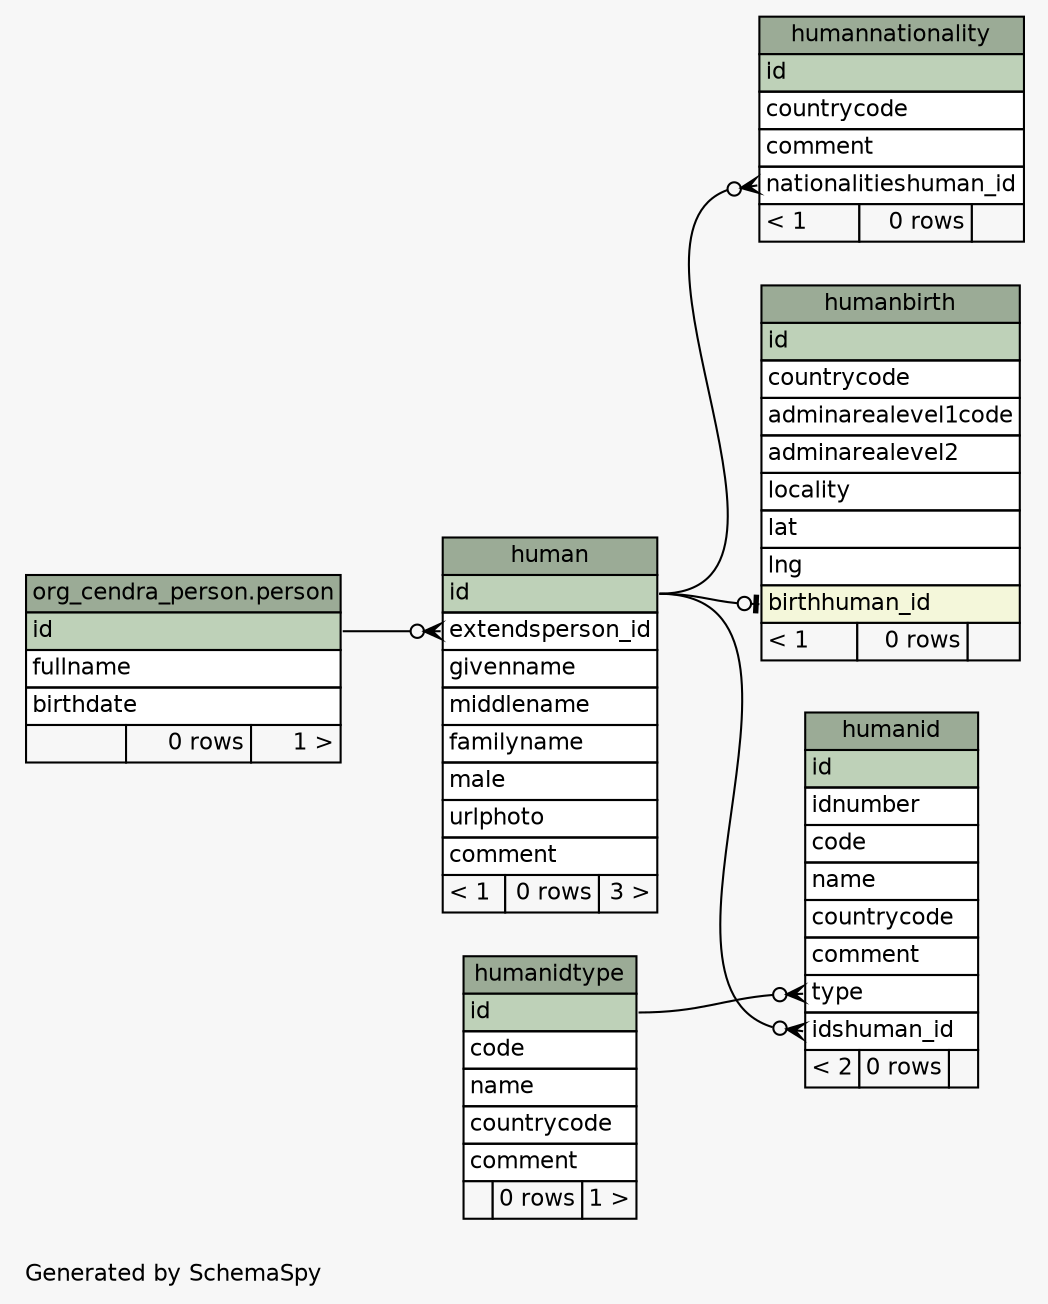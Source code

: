 // dot 2.38.0 on Windows 10 10.0
// SchemaSpy rev 590
digraph "largeRelationshipsDiagram" {
  graph [
    rankdir="RL"
    bgcolor="#f7f7f7"
    label="\nGenerated by SchemaSpy"
    labeljust="l"
    nodesep="0.18"
    ranksep="0.46"
    fontname="Helvetica"
    fontsize="11"
  ];
  node [
    fontname="Helvetica"
    fontsize="11"
    shape="plaintext"
  ];
  edge [
    arrowsize="0.8"
  ];
  "human" [
    label=<
    <TABLE BORDER="0" CELLBORDER="1" CELLSPACING="0" BGCOLOR="#ffffff">
      <TR><TD COLSPAN="3" BGCOLOR="#9bab96" ALIGN="CENTER">human</TD></TR>
      <TR><TD PORT="id" COLSPAN="3" BGCOLOR="#bed1b8" ALIGN="LEFT">id</TD></TR>
      <TR><TD PORT="extendsperson_id" COLSPAN="3" ALIGN="LEFT">extendsperson_id</TD></TR>
      <TR><TD PORT="givenname" COLSPAN="3" ALIGN="LEFT">givenname</TD></TR>
      <TR><TD PORT="middlename" COLSPAN="3" ALIGN="LEFT">middlename</TD></TR>
      <TR><TD PORT="familyname" COLSPAN="3" ALIGN="LEFT">familyname</TD></TR>
      <TR><TD PORT="male" COLSPAN="3" ALIGN="LEFT">male</TD></TR>
      <TR><TD PORT="urlphoto" COLSPAN="3" ALIGN="LEFT">urlphoto</TD></TR>
      <TR><TD PORT="comment" COLSPAN="3" ALIGN="LEFT">comment</TD></TR>
      <TR><TD ALIGN="LEFT" BGCOLOR="#f7f7f7">&lt; 1</TD><TD ALIGN="RIGHT" BGCOLOR="#f7f7f7">0 rows</TD><TD ALIGN="RIGHT" BGCOLOR="#f7f7f7">3 &gt;</TD></TR>
    </TABLE>>
    URL="tables/human.html"
    tooltip="human"
  ];
  "humanbirth" [
    label=<
    <TABLE BORDER="0" CELLBORDER="1" CELLSPACING="0" BGCOLOR="#ffffff">
      <TR><TD COLSPAN="3" BGCOLOR="#9bab96" ALIGN="CENTER">humanbirth</TD></TR>
      <TR><TD PORT="id" COLSPAN="3" BGCOLOR="#bed1b8" ALIGN="LEFT">id</TD></TR>
      <TR><TD PORT="countrycode" COLSPAN="3" ALIGN="LEFT">countrycode</TD></TR>
      <TR><TD PORT="adminarealevel1code" COLSPAN="3" ALIGN="LEFT">adminarealevel1code</TD></TR>
      <TR><TD PORT="adminarealevel2" COLSPAN="3" ALIGN="LEFT">adminarealevel2</TD></TR>
      <TR><TD PORT="locality" COLSPAN="3" ALIGN="LEFT">locality</TD></TR>
      <TR><TD PORT="lat" COLSPAN="3" ALIGN="LEFT">lat</TD></TR>
      <TR><TD PORT="lng" COLSPAN="3" ALIGN="LEFT">lng</TD></TR>
      <TR><TD PORT="birthhuman_id" COLSPAN="3" BGCOLOR="#f4f7da" ALIGN="LEFT">birthhuman_id</TD></TR>
      <TR><TD ALIGN="LEFT" BGCOLOR="#f7f7f7">&lt; 1</TD><TD ALIGN="RIGHT" BGCOLOR="#f7f7f7">0 rows</TD><TD ALIGN="RIGHT" BGCOLOR="#f7f7f7">  </TD></TR>
    </TABLE>>
    URL="tables/humanbirth.html"
    tooltip="humanbirth"
  ];
  "humanid" [
    label=<
    <TABLE BORDER="0" CELLBORDER="1" CELLSPACING="0" BGCOLOR="#ffffff">
      <TR><TD COLSPAN="3" BGCOLOR="#9bab96" ALIGN="CENTER">humanid</TD></TR>
      <TR><TD PORT="id" COLSPAN="3" BGCOLOR="#bed1b8" ALIGN="LEFT">id</TD></TR>
      <TR><TD PORT="idnumber" COLSPAN="3" ALIGN="LEFT">idnumber</TD></TR>
      <TR><TD PORT="code" COLSPAN="3" ALIGN="LEFT">code</TD></TR>
      <TR><TD PORT="name" COLSPAN="3" ALIGN="LEFT">name</TD></TR>
      <TR><TD PORT="countrycode" COLSPAN="3" ALIGN="LEFT">countrycode</TD></TR>
      <TR><TD PORT="comment" COLSPAN="3" ALIGN="LEFT">comment</TD></TR>
      <TR><TD PORT="type" COLSPAN="3" ALIGN="LEFT">type</TD></TR>
      <TR><TD PORT="idshuman_id" COLSPAN="3" ALIGN="LEFT">idshuman_id</TD></TR>
      <TR><TD ALIGN="LEFT" BGCOLOR="#f7f7f7">&lt; 2</TD><TD ALIGN="RIGHT" BGCOLOR="#f7f7f7">0 rows</TD><TD ALIGN="RIGHT" BGCOLOR="#f7f7f7">  </TD></TR>
    </TABLE>>
    URL="tables/humanid.html"
    tooltip="humanid"
  ];
  "humanidtype" [
    label=<
    <TABLE BORDER="0" CELLBORDER="1" CELLSPACING="0" BGCOLOR="#ffffff">
      <TR><TD COLSPAN="3" BGCOLOR="#9bab96" ALIGN="CENTER">humanidtype</TD></TR>
      <TR><TD PORT="id" COLSPAN="3" BGCOLOR="#bed1b8" ALIGN="LEFT">id</TD></TR>
      <TR><TD PORT="code" COLSPAN="3" ALIGN="LEFT">code</TD></TR>
      <TR><TD PORT="name" COLSPAN="3" ALIGN="LEFT">name</TD></TR>
      <TR><TD PORT="countrycode" COLSPAN="3" ALIGN="LEFT">countrycode</TD></TR>
      <TR><TD PORT="comment" COLSPAN="3" ALIGN="LEFT">comment</TD></TR>
      <TR><TD ALIGN="LEFT" BGCOLOR="#f7f7f7">  </TD><TD ALIGN="RIGHT" BGCOLOR="#f7f7f7">0 rows</TD><TD ALIGN="RIGHT" BGCOLOR="#f7f7f7">1 &gt;</TD></TR>
    </TABLE>>
    URL="tables/humanidtype.html"
    tooltip="humanidtype"
  ];
  "humannationality" [
    label=<
    <TABLE BORDER="0" CELLBORDER="1" CELLSPACING="0" BGCOLOR="#ffffff">
      <TR><TD COLSPAN="3" BGCOLOR="#9bab96" ALIGN="CENTER">humannationality</TD></TR>
      <TR><TD PORT="id" COLSPAN="3" BGCOLOR="#bed1b8" ALIGN="LEFT">id</TD></TR>
      <TR><TD PORT="countrycode" COLSPAN="3" ALIGN="LEFT">countrycode</TD></TR>
      <TR><TD PORT="comment" COLSPAN="3" ALIGN="LEFT">comment</TD></TR>
      <TR><TD PORT="nationalitieshuman_id" COLSPAN="3" ALIGN="LEFT">nationalitieshuman_id</TD></TR>
      <TR><TD ALIGN="LEFT" BGCOLOR="#f7f7f7">&lt; 1</TD><TD ALIGN="RIGHT" BGCOLOR="#f7f7f7">0 rows</TD><TD ALIGN="RIGHT" BGCOLOR="#f7f7f7">  </TD></TR>
    </TABLE>>
    URL="tables/humannationality.html"
    tooltip="humannationality"
  ];
  "org_cendra_person.person" [
    label=<
    <TABLE BORDER="0" CELLBORDER="1" CELLSPACING="0" BGCOLOR="#ffffff">
      <TR><TD COLSPAN="3" BGCOLOR="#9bab96" ALIGN="CENTER">org_cendra_person.person</TD></TR>
      <TR><TD PORT="id" COLSPAN="3" BGCOLOR="#bed1b8" ALIGN="LEFT">id</TD></TR>
      <TR><TD PORT="fullname" COLSPAN="3" ALIGN="LEFT">fullname</TD></TR>
      <TR><TD PORT="birthdate" COLSPAN="3" ALIGN="LEFT">birthdate</TD></TR>
      <TR><TD ALIGN="LEFT" BGCOLOR="#f7f7f7">  </TD><TD ALIGN="RIGHT" BGCOLOR="#f7f7f7">0 rows</TD><TD ALIGN="RIGHT" BGCOLOR="#f7f7f7">1 &gt;</TD></TR>
    </TABLE>>
    URL="tables/../../org_cendra_person/tables/person.html"
    tooltip="org_cendra_person.person"
  ];
  "human":"extendsperson_id":w -> "org_cendra_person.person":"id":e [arrowhead=none dir=back arrowtail=crowodot];
  "humanbirth":"birthhuman_id":w -> "human":"id":e [arrowhead=none dir=back arrowtail=teeodot];
  "humanid":"idshuman_id":w -> "human":"id":e [arrowhead=none dir=back arrowtail=crowodot];
  "humanid":"type":w -> "humanidtype":"id":e [arrowhead=none dir=back arrowtail=crowodot];
  "humannationality":"nationalitieshuman_id":w -> "human":"id":e [arrowhead=none dir=back arrowtail=crowodot];
}
